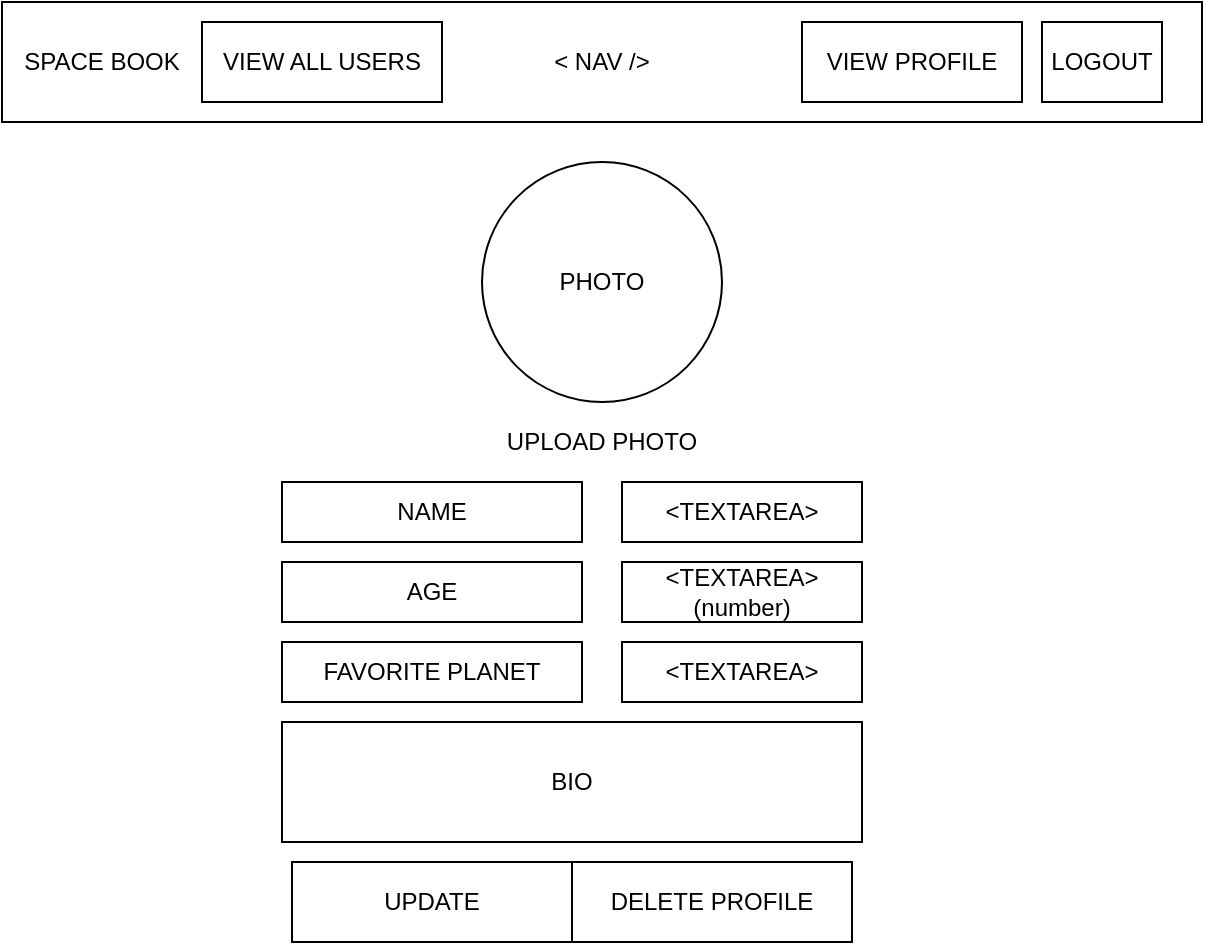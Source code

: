 <mxfile>
    <diagram id="ZjIbt0ZXIwbJ4BmFo_Hf" name="Page-1">
        <mxGraphModel dx="669" dy="471" grid="1" gridSize="10" guides="1" tooltips="1" connect="1" arrows="1" fold="1" page="1" pageScale="1" pageWidth="850" pageHeight="1100" math="0" shadow="0">
            <root>
                <mxCell id="0"/>
                <mxCell id="1" parent="0"/>
                <mxCell id="14" value="UPLOAD PHOTO" style="rounded=0;whiteSpace=wrap;html=1;strokeColor=none;" vertex="1" parent="1">
                    <mxGeometry x="240" y="190" width="120" height="60" as="geometry"/>
                </mxCell>
                <mxCell id="2" value="PHOTO" style="ellipse;whiteSpace=wrap;html=1;aspect=fixed;" parent="1" vertex="1">
                    <mxGeometry x="240" y="80" width="120" height="120" as="geometry"/>
                </mxCell>
                <mxCell id="3" value="&amp;lt; NAV /&amp;gt;" style="rounded=0;whiteSpace=wrap;html=1;" parent="1" vertex="1">
                    <mxGeometry width="600" height="60" as="geometry"/>
                </mxCell>
                <mxCell id="6" value="AGE" style="rounded=0;whiteSpace=wrap;html=1;" parent="1" vertex="1">
                    <mxGeometry x="140" y="280" width="150" height="30" as="geometry"/>
                </mxCell>
                <mxCell id="7" value="NAME" style="rounded=0;whiteSpace=wrap;html=1;" parent="1" vertex="1">
                    <mxGeometry x="140" y="240" width="150" height="30" as="geometry"/>
                </mxCell>
                <mxCell id="8" value="UPDATE" style="rounded=0;whiteSpace=wrap;html=1;" parent="1" vertex="1">
                    <mxGeometry x="145" y="430" width="140" height="40" as="geometry"/>
                </mxCell>
                <mxCell id="9" value="LOGOUT" style="rounded=0;whiteSpace=wrap;html=1;" parent="1" vertex="1">
                    <mxGeometry x="520" y="10" width="60" height="40" as="geometry"/>
                </mxCell>
                <mxCell id="10" value="SPACE BOOK" style="rounded=0;whiteSpace=wrap;html=1;strokeColor=none;" parent="1" vertex="1">
                    <mxGeometry x="10" y="10" width="80" height="40" as="geometry"/>
                </mxCell>
                <mxCell id="12" value="VIEW PROFILE" style="rounded=0;whiteSpace=wrap;html=1;" parent="1" vertex="1">
                    <mxGeometry x="400" y="10" width="110" height="40" as="geometry"/>
                </mxCell>
                <mxCell id="13" value="VIEW ALL USERS" style="rounded=0;whiteSpace=wrap;html=1;" parent="1" vertex="1">
                    <mxGeometry x="100" y="10" width="120" height="40" as="geometry"/>
                </mxCell>
                <mxCell id="15" value="&amp;lt;TEXTAREA&amp;gt;" style="rounded=0;whiteSpace=wrap;html=1;" vertex="1" parent="1">
                    <mxGeometry x="310" y="240" width="120" height="30" as="geometry"/>
                </mxCell>
                <mxCell id="16" value="&amp;lt;TEXTAREA&amp;gt;(number)" style="rounded=0;whiteSpace=wrap;html=1;" vertex="1" parent="1">
                    <mxGeometry x="310" y="280" width="120" height="30" as="geometry"/>
                </mxCell>
                <mxCell id="17" value="FAVORITE PLANET" style="rounded=0;whiteSpace=wrap;html=1;" vertex="1" parent="1">
                    <mxGeometry x="140" y="320" width="150" height="30" as="geometry"/>
                </mxCell>
                <mxCell id="18" value="&amp;lt;TEXTAREA&amp;gt;" style="rounded=0;whiteSpace=wrap;html=1;" vertex="1" parent="1">
                    <mxGeometry x="310" y="320" width="120" height="30" as="geometry"/>
                </mxCell>
                <mxCell id="19" value="DELETE PROFILE" style="rounded=0;whiteSpace=wrap;html=1;" vertex="1" parent="1">
                    <mxGeometry x="285" y="430" width="140" height="40" as="geometry"/>
                </mxCell>
                <mxCell id="20" value="BIO" style="rounded=0;whiteSpace=wrap;html=1;" vertex="1" parent="1">
                    <mxGeometry x="140" y="360" width="290" height="60" as="geometry"/>
                </mxCell>
            </root>
        </mxGraphModel>
    </diagram>
</mxfile>